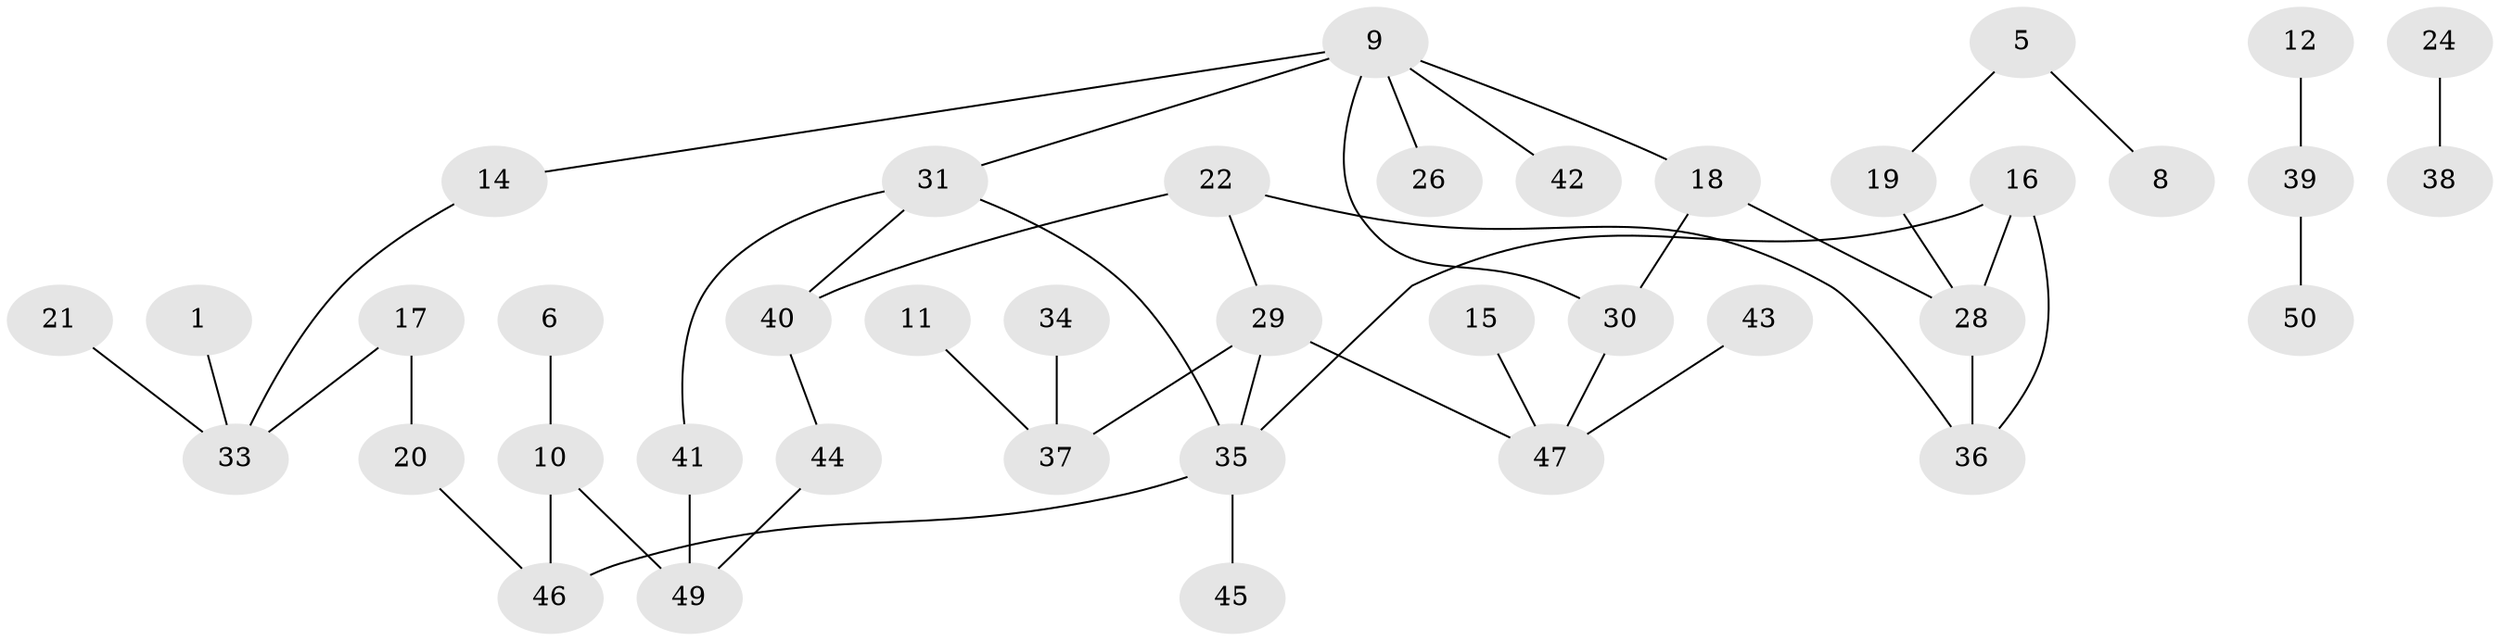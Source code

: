 // original degree distribution, {3: 0.13580246913580246, 1: 0.37037037037037035, 0: 0.1111111111111111, 7: 0.012345679012345678, 2: 0.24691358024691357, 4: 0.08641975308641975, 5: 0.024691358024691357, 6: 0.012345679012345678}
// Generated by graph-tools (version 1.1) at 2025/35/03/04/25 23:35:55]
// undirected, 40 vertices, 46 edges
graph export_dot {
  node [color=gray90,style=filled];
  1;
  5;
  6;
  8;
  9;
  10;
  11;
  12;
  14;
  15;
  16;
  17;
  18;
  19;
  20;
  21;
  22;
  24;
  26;
  28;
  29;
  30;
  31;
  33;
  34;
  35;
  36;
  37;
  38;
  39;
  40;
  41;
  42;
  43;
  44;
  45;
  46;
  47;
  49;
  50;
  1 -- 33 [weight=1.0];
  5 -- 8 [weight=1.0];
  5 -- 19 [weight=1.0];
  6 -- 10 [weight=1.0];
  9 -- 14 [weight=1.0];
  9 -- 18 [weight=1.0];
  9 -- 26 [weight=1.0];
  9 -- 30 [weight=1.0];
  9 -- 31 [weight=1.0];
  9 -- 42 [weight=1.0];
  10 -- 46 [weight=1.0];
  10 -- 49 [weight=1.0];
  11 -- 37 [weight=1.0];
  12 -- 39 [weight=1.0];
  14 -- 33 [weight=1.0];
  15 -- 47 [weight=1.0];
  16 -- 28 [weight=1.0];
  16 -- 35 [weight=1.0];
  16 -- 36 [weight=1.0];
  17 -- 20 [weight=1.0];
  17 -- 33 [weight=1.0];
  18 -- 28 [weight=1.0];
  18 -- 30 [weight=1.0];
  19 -- 28 [weight=1.0];
  20 -- 46 [weight=1.0];
  21 -- 33 [weight=1.0];
  22 -- 29 [weight=1.0];
  22 -- 36 [weight=1.0];
  22 -- 40 [weight=1.0];
  24 -- 38 [weight=1.0];
  28 -- 36 [weight=1.0];
  29 -- 35 [weight=1.0];
  29 -- 37 [weight=1.0];
  29 -- 47 [weight=1.0];
  30 -- 47 [weight=1.0];
  31 -- 35 [weight=1.0];
  31 -- 40 [weight=1.0];
  31 -- 41 [weight=1.0];
  34 -- 37 [weight=1.0];
  35 -- 45 [weight=1.0];
  35 -- 46 [weight=1.0];
  39 -- 50 [weight=1.0];
  40 -- 44 [weight=1.0];
  41 -- 49 [weight=1.0];
  43 -- 47 [weight=1.0];
  44 -- 49 [weight=1.0];
}
